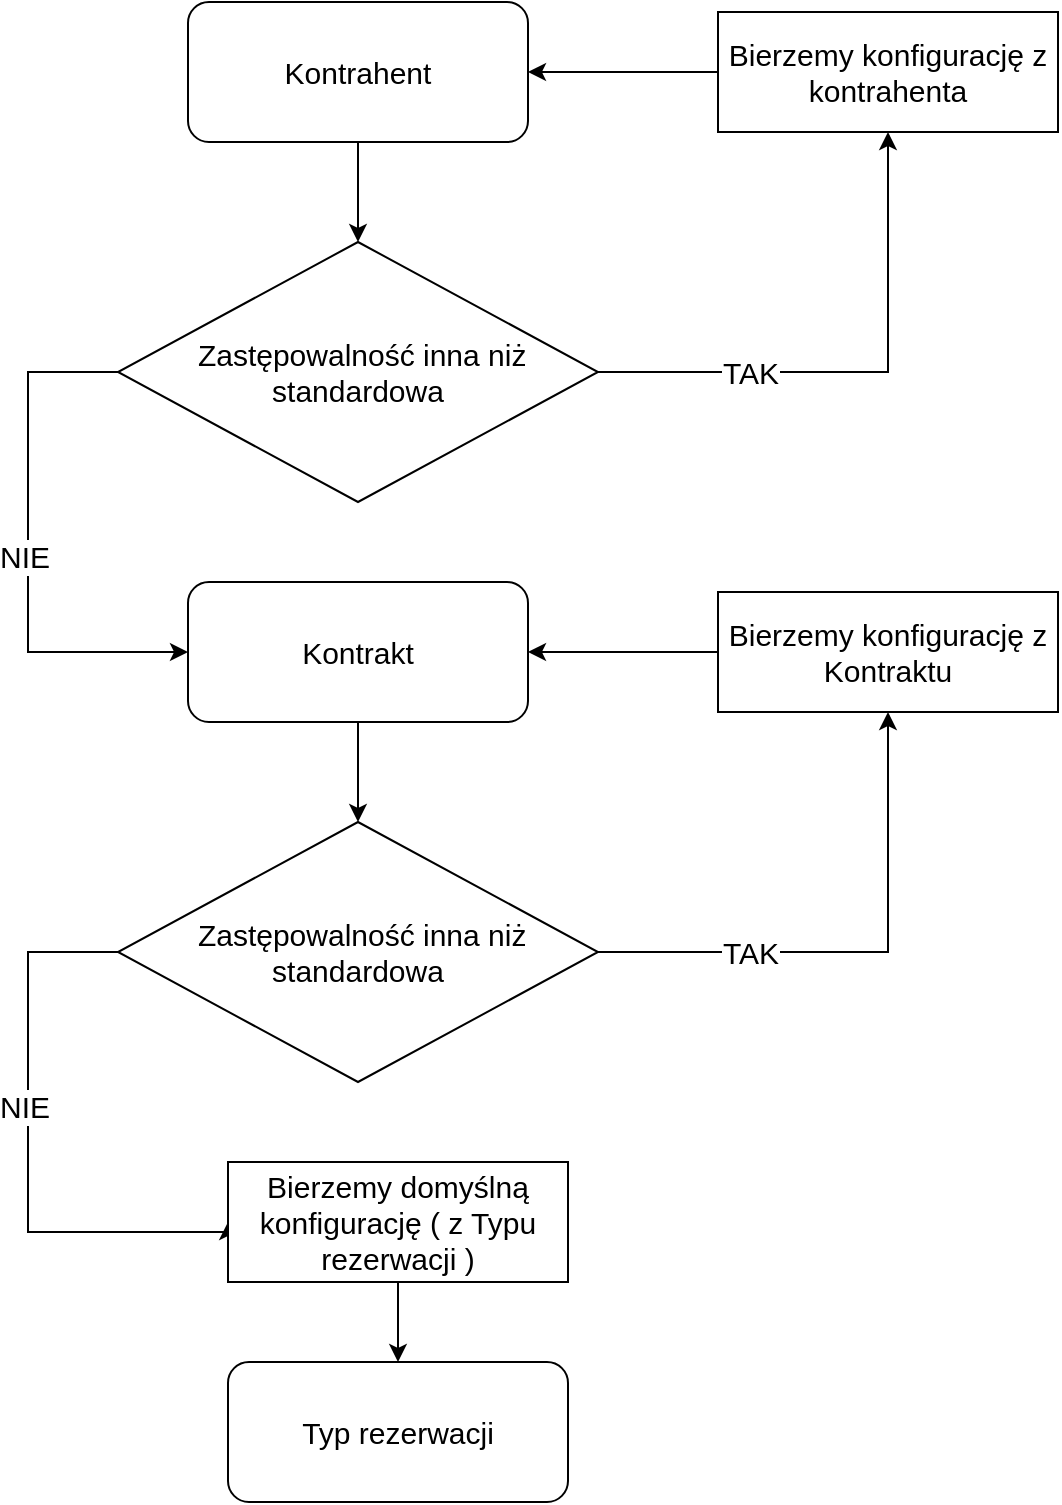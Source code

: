 <mxfile version="26.0.15">
  <diagram name="Strona-1" id="ENjH9ldMsQfYz-gzCj0z">
    <mxGraphModel dx="2074" dy="1098" grid="1" gridSize="10" guides="1" tooltips="1" connect="1" arrows="1" fold="1" page="1" pageScale="1" pageWidth="827" pageHeight="1169" math="0" shadow="0">
      <root>
        <mxCell id="0" />
        <mxCell id="1" parent="0" />
        <mxCell id="HB6XJpnRp5nRYdGUK973-7" style="edgeStyle=orthogonalEdgeStyle;rounded=0;orthogonalLoop=1;jettySize=auto;html=1;" edge="1" parent="1" source="HB6XJpnRp5nRYdGUK973-1" target="HB6XJpnRp5nRYdGUK973-6">
          <mxGeometry relative="1" as="geometry" />
        </mxCell>
        <mxCell id="HB6XJpnRp5nRYdGUK973-1" value="&lt;font style=&quot;font-size: 15px;&quot;&gt;Kontrahent&lt;/font&gt;" style="rounded=1;whiteSpace=wrap;html=1;" vertex="1" parent="1">
          <mxGeometry x="250" y="240" width="170" height="70" as="geometry" />
        </mxCell>
        <mxCell id="HB6XJpnRp5nRYdGUK973-9" value="" style="edgeStyle=orthogonalEdgeStyle;rounded=0;orthogonalLoop=1;jettySize=auto;html=1;" edge="1" parent="1" source="HB6XJpnRp5nRYdGUK973-6" target="HB6XJpnRp5nRYdGUK973-8">
          <mxGeometry relative="1" as="geometry" />
        </mxCell>
        <mxCell id="HB6XJpnRp5nRYdGUK973-11" value="TAK" style="edgeLabel;html=1;align=center;verticalAlign=middle;resizable=0;points=[];fontSize=15;" vertex="1" connectable="0" parent="HB6XJpnRp5nRYdGUK973-9">
          <mxGeometry x="0.067" y="2" relative="1" as="geometry">
            <mxPoint x="-66" y="2" as="offset" />
          </mxGeometry>
        </mxCell>
        <mxCell id="HB6XJpnRp5nRYdGUK973-46" style="edgeStyle=orthogonalEdgeStyle;rounded=0;orthogonalLoop=1;jettySize=auto;html=1;entryX=0;entryY=0.5;entryDx=0;entryDy=0;" edge="1" parent="1" source="HB6XJpnRp5nRYdGUK973-6" target="HB6XJpnRp5nRYdGUK973-31">
          <mxGeometry relative="1" as="geometry">
            <Array as="points">
              <mxPoint x="170" y="425" />
              <mxPoint x="170" y="565" />
            </Array>
          </mxGeometry>
        </mxCell>
        <mxCell id="HB6XJpnRp5nRYdGUK973-47" value="NIE" style="edgeLabel;html=1;align=center;verticalAlign=middle;resizable=0;points=[];fontSize=15;" vertex="1" connectable="0" parent="HB6XJpnRp5nRYdGUK973-46">
          <mxGeometry x="0.029" y="-2" relative="1" as="geometry">
            <mxPoint as="offset" />
          </mxGeometry>
        </mxCell>
        <mxCell id="HB6XJpnRp5nRYdGUK973-6" value="&lt;font style=&quot;font-size: 15px;&quot;&gt;&amp;nbsp;Zastępowalność inna niż standardowa&lt;/font&gt;" style="rhombus;whiteSpace=wrap;html=1;" vertex="1" parent="1">
          <mxGeometry x="215" y="360" width="240" height="130" as="geometry" />
        </mxCell>
        <mxCell id="HB6XJpnRp5nRYdGUK973-10" style="edgeStyle=orthogonalEdgeStyle;rounded=0;orthogonalLoop=1;jettySize=auto;html=1;" edge="1" parent="1" source="HB6XJpnRp5nRYdGUK973-8" target="HB6XJpnRp5nRYdGUK973-1">
          <mxGeometry relative="1" as="geometry" />
        </mxCell>
        <mxCell id="HB6XJpnRp5nRYdGUK973-8" value="&lt;font style=&quot;font-size: 15px;&quot;&gt;Bierzemy konfigurację z kontrahenta&lt;/font&gt;" style="whiteSpace=wrap;html=1;" vertex="1" parent="1">
          <mxGeometry x="515" y="245" width="170" height="60" as="geometry" />
        </mxCell>
        <mxCell id="HB6XJpnRp5nRYdGUK973-30" style="edgeStyle=orthogonalEdgeStyle;rounded=0;orthogonalLoop=1;jettySize=auto;html=1;" edge="1" parent="1" source="HB6XJpnRp5nRYdGUK973-31" target="HB6XJpnRp5nRYdGUK973-34">
          <mxGeometry relative="1" as="geometry" />
        </mxCell>
        <mxCell id="HB6XJpnRp5nRYdGUK973-31" value="&lt;font style=&quot;font-size: 15px;&quot;&gt;Kontrakt&lt;/font&gt;" style="rounded=1;whiteSpace=wrap;html=1;" vertex="1" parent="1">
          <mxGeometry x="250" y="530" width="170" height="70" as="geometry" />
        </mxCell>
        <mxCell id="HB6XJpnRp5nRYdGUK973-32" value="" style="edgeStyle=orthogonalEdgeStyle;rounded=0;orthogonalLoop=1;jettySize=auto;html=1;" edge="1" parent="1" source="HB6XJpnRp5nRYdGUK973-34" target="HB6XJpnRp5nRYdGUK973-36">
          <mxGeometry relative="1" as="geometry" />
        </mxCell>
        <mxCell id="HB6XJpnRp5nRYdGUK973-33" value="TAK" style="edgeLabel;html=1;align=center;verticalAlign=middle;resizable=0;points=[];fontSize=15;" vertex="1" connectable="0" parent="HB6XJpnRp5nRYdGUK973-32">
          <mxGeometry x="0.067" y="2" relative="1" as="geometry">
            <mxPoint x="-66" y="2" as="offset" />
          </mxGeometry>
        </mxCell>
        <mxCell id="HB6XJpnRp5nRYdGUK973-44" style="edgeStyle=orthogonalEdgeStyle;rounded=0;orthogonalLoop=1;jettySize=auto;html=1;entryX=0;entryY=0.5;entryDx=0;entryDy=0;" edge="1" parent="1" source="HB6XJpnRp5nRYdGUK973-34" target="HB6XJpnRp5nRYdGUK973-43">
          <mxGeometry relative="1" as="geometry">
            <Array as="points">
              <mxPoint x="170" y="715" />
              <mxPoint x="170" y="855" />
            </Array>
          </mxGeometry>
        </mxCell>
        <mxCell id="HB6XJpnRp5nRYdGUK973-45" value="NIE" style="edgeLabel;html=1;align=center;verticalAlign=middle;resizable=0;points=[];fontSize=15;" vertex="1" connectable="0" parent="HB6XJpnRp5nRYdGUK973-44">
          <mxGeometry x="-0.16" y="-2" relative="1" as="geometry">
            <mxPoint as="offset" />
          </mxGeometry>
        </mxCell>
        <mxCell id="HB6XJpnRp5nRYdGUK973-34" value="&lt;font style=&quot;font-size: 15px;&quot;&gt;&amp;nbsp;Zastępowalność inna niż standardowa&lt;/font&gt;" style="rhombus;whiteSpace=wrap;html=1;" vertex="1" parent="1">
          <mxGeometry x="215" y="650" width="240" height="130" as="geometry" />
        </mxCell>
        <mxCell id="HB6XJpnRp5nRYdGUK973-35" style="edgeStyle=orthogonalEdgeStyle;rounded=0;orthogonalLoop=1;jettySize=auto;html=1;" edge="1" parent="1" source="HB6XJpnRp5nRYdGUK973-36" target="HB6XJpnRp5nRYdGUK973-31">
          <mxGeometry relative="1" as="geometry" />
        </mxCell>
        <mxCell id="HB6XJpnRp5nRYdGUK973-36" value="&lt;font style=&quot;font-size: 15px;&quot;&gt;Bierzemy konfigurację z Kontraktu&lt;/font&gt;" style="whiteSpace=wrap;html=1;" vertex="1" parent="1">
          <mxGeometry x="515" y="535" width="170" height="60" as="geometry" />
        </mxCell>
        <mxCell id="HB6XJpnRp5nRYdGUK973-38" value="&lt;font style=&quot;font-size: 15px;&quot;&gt;Typ rezerwacji&lt;/font&gt;" style="rounded=1;whiteSpace=wrap;html=1;" vertex="1" parent="1">
          <mxGeometry x="270" y="920" width="170" height="70" as="geometry" />
        </mxCell>
        <mxCell id="HB6XJpnRp5nRYdGUK973-42" style="edgeStyle=orthogonalEdgeStyle;rounded=0;orthogonalLoop=1;jettySize=auto;html=1;" edge="1" parent="1" source="HB6XJpnRp5nRYdGUK973-43" target="HB6XJpnRp5nRYdGUK973-38">
          <mxGeometry relative="1" as="geometry" />
        </mxCell>
        <mxCell id="HB6XJpnRp5nRYdGUK973-43" value="&lt;font style=&quot;font-size: 15px;&quot;&gt;Bierzemy domyślną konfigurację ( z Typu rezerwacji )&lt;/font&gt;" style="whiteSpace=wrap;html=1;" vertex="1" parent="1">
          <mxGeometry x="270" y="820" width="170" height="60" as="geometry" />
        </mxCell>
      </root>
    </mxGraphModel>
  </diagram>
</mxfile>
